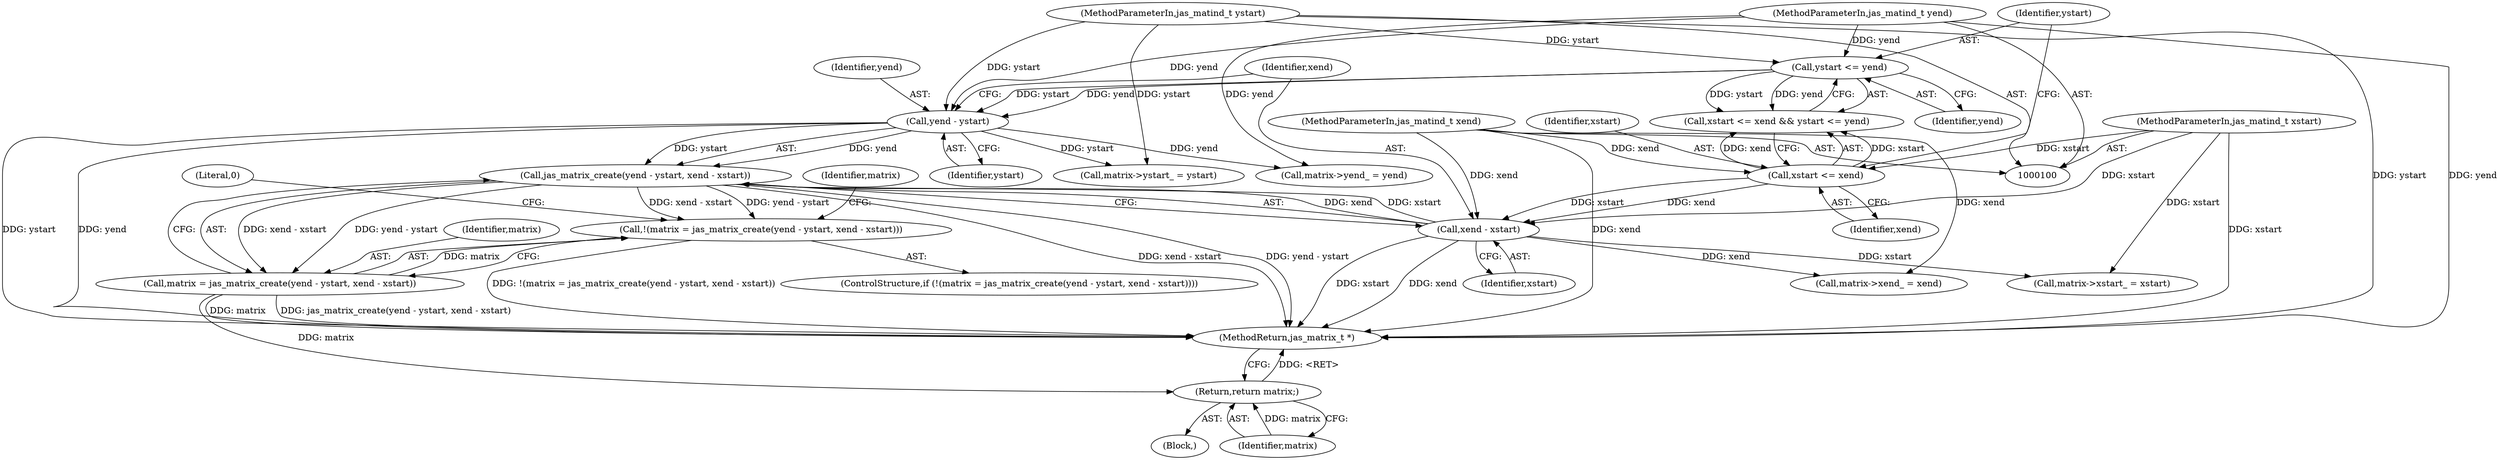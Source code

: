 digraph "0_jasper_d42b2388f7f8e0332c846675133acea151fc557a_27@API" {
"1000119" [label="(Call,jas_matrix_create(yend - ystart, xend - xstart))"];
"1000120" [label="(Call,yend - ystart)"];
"1000112" [label="(Call,ystart <= yend)"];
"1000102" [label="(MethodParameterIn,jas_matind_t ystart)"];
"1000104" [label="(MethodParameterIn,jas_matind_t yend)"];
"1000123" [label="(Call,xend - xstart)"];
"1000109" [label="(Call,xstart <= xend)"];
"1000101" [label="(MethodParameterIn,jas_matind_t xstart)"];
"1000103" [label="(MethodParameterIn,jas_matind_t xend)"];
"1000116" [label="(Call,!(matrix = jas_matrix_create(yend - ystart, xend - xstart)))"];
"1000117" [label="(Call,matrix = jas_matrix_create(yend - ystart, xend - xstart))"];
"1000149" [label="(Return,return matrix;)"];
"1000123" [label="(Call,xend - xstart)"];
"1000112" [label="(Call,ystart <= yend)"];
"1000116" [label="(Call,!(matrix = jas_matrix_create(yend - ystart, xend - xstart)))"];
"1000151" [label="(MethodReturn,jas_matrix_t *)"];
"1000121" [label="(Identifier,yend)"];
"1000144" [label="(Call,matrix->yend_ = yend)"];
"1000129" [label="(Call,matrix->xstart_ = xstart)"];
"1000114" [label="(Identifier,yend)"];
"1000124" [label="(Identifier,xend)"];
"1000125" [label="(Identifier,xstart)"];
"1000109" [label="(Call,xstart <= xend)"];
"1000101" [label="(MethodParameterIn,jas_matind_t xstart)"];
"1000105" [label="(Block,)"];
"1000113" [label="(Identifier,ystart)"];
"1000110" [label="(Identifier,xstart)"];
"1000102" [label="(MethodParameterIn,jas_matind_t ystart)"];
"1000117" [label="(Call,matrix = jas_matrix_create(yend - ystart, xend - xstart))"];
"1000119" [label="(Call,jas_matrix_create(yend - ystart, xend - xstart))"];
"1000134" [label="(Call,matrix->ystart_ = ystart)"];
"1000115" [label="(ControlStructure,if (!(matrix = jas_matrix_create(yend - ystart, xend - xstart))))"];
"1000111" [label="(Identifier,xend)"];
"1000128" [label="(Literal,0)"];
"1000118" [label="(Identifier,matrix)"];
"1000108" [label="(Call,xstart <= xend && ystart <= yend)"];
"1000104" [label="(MethodParameterIn,jas_matind_t yend)"];
"1000120" [label="(Call,yend - ystart)"];
"1000122" [label="(Identifier,ystart)"];
"1000139" [label="(Call,matrix->xend_ = xend)"];
"1000150" [label="(Identifier,matrix)"];
"1000103" [label="(MethodParameterIn,jas_matind_t xend)"];
"1000149" [label="(Return,return matrix;)"];
"1000131" [label="(Identifier,matrix)"];
"1000119" -> "1000117"  [label="AST: "];
"1000119" -> "1000123"  [label="CFG: "];
"1000120" -> "1000119"  [label="AST: "];
"1000123" -> "1000119"  [label="AST: "];
"1000117" -> "1000119"  [label="CFG: "];
"1000119" -> "1000151"  [label="DDG: xend - xstart"];
"1000119" -> "1000151"  [label="DDG: yend - ystart"];
"1000119" -> "1000116"  [label="DDG: yend - ystart"];
"1000119" -> "1000116"  [label="DDG: xend - xstart"];
"1000119" -> "1000117"  [label="DDG: yend - ystart"];
"1000119" -> "1000117"  [label="DDG: xend - xstart"];
"1000120" -> "1000119"  [label="DDG: yend"];
"1000120" -> "1000119"  [label="DDG: ystart"];
"1000123" -> "1000119"  [label="DDG: xend"];
"1000123" -> "1000119"  [label="DDG: xstart"];
"1000120" -> "1000122"  [label="CFG: "];
"1000121" -> "1000120"  [label="AST: "];
"1000122" -> "1000120"  [label="AST: "];
"1000124" -> "1000120"  [label="CFG: "];
"1000120" -> "1000151"  [label="DDG: yend"];
"1000120" -> "1000151"  [label="DDG: ystart"];
"1000112" -> "1000120"  [label="DDG: yend"];
"1000112" -> "1000120"  [label="DDG: ystart"];
"1000104" -> "1000120"  [label="DDG: yend"];
"1000102" -> "1000120"  [label="DDG: ystart"];
"1000120" -> "1000134"  [label="DDG: ystart"];
"1000120" -> "1000144"  [label="DDG: yend"];
"1000112" -> "1000108"  [label="AST: "];
"1000112" -> "1000114"  [label="CFG: "];
"1000113" -> "1000112"  [label="AST: "];
"1000114" -> "1000112"  [label="AST: "];
"1000108" -> "1000112"  [label="CFG: "];
"1000112" -> "1000108"  [label="DDG: ystart"];
"1000112" -> "1000108"  [label="DDG: yend"];
"1000102" -> "1000112"  [label="DDG: ystart"];
"1000104" -> "1000112"  [label="DDG: yend"];
"1000102" -> "1000100"  [label="AST: "];
"1000102" -> "1000151"  [label="DDG: ystart"];
"1000102" -> "1000134"  [label="DDG: ystart"];
"1000104" -> "1000100"  [label="AST: "];
"1000104" -> "1000151"  [label="DDG: yend"];
"1000104" -> "1000144"  [label="DDG: yend"];
"1000123" -> "1000125"  [label="CFG: "];
"1000124" -> "1000123"  [label="AST: "];
"1000125" -> "1000123"  [label="AST: "];
"1000123" -> "1000151"  [label="DDG: xstart"];
"1000123" -> "1000151"  [label="DDG: xend"];
"1000109" -> "1000123"  [label="DDG: xend"];
"1000109" -> "1000123"  [label="DDG: xstart"];
"1000103" -> "1000123"  [label="DDG: xend"];
"1000101" -> "1000123"  [label="DDG: xstart"];
"1000123" -> "1000129"  [label="DDG: xstart"];
"1000123" -> "1000139"  [label="DDG: xend"];
"1000109" -> "1000108"  [label="AST: "];
"1000109" -> "1000111"  [label="CFG: "];
"1000110" -> "1000109"  [label="AST: "];
"1000111" -> "1000109"  [label="AST: "];
"1000113" -> "1000109"  [label="CFG: "];
"1000108" -> "1000109"  [label="CFG: "];
"1000109" -> "1000108"  [label="DDG: xstart"];
"1000109" -> "1000108"  [label="DDG: xend"];
"1000101" -> "1000109"  [label="DDG: xstart"];
"1000103" -> "1000109"  [label="DDG: xend"];
"1000101" -> "1000100"  [label="AST: "];
"1000101" -> "1000151"  [label="DDG: xstart"];
"1000101" -> "1000129"  [label="DDG: xstart"];
"1000103" -> "1000100"  [label="AST: "];
"1000103" -> "1000151"  [label="DDG: xend"];
"1000103" -> "1000139"  [label="DDG: xend"];
"1000116" -> "1000115"  [label="AST: "];
"1000116" -> "1000117"  [label="CFG: "];
"1000117" -> "1000116"  [label="AST: "];
"1000128" -> "1000116"  [label="CFG: "];
"1000131" -> "1000116"  [label="CFG: "];
"1000116" -> "1000151"  [label="DDG: !(matrix = jas_matrix_create(yend - ystart, xend - xstart))"];
"1000117" -> "1000116"  [label="DDG: matrix"];
"1000118" -> "1000117"  [label="AST: "];
"1000117" -> "1000151"  [label="DDG: matrix"];
"1000117" -> "1000151"  [label="DDG: jas_matrix_create(yend - ystart, xend - xstart)"];
"1000117" -> "1000149"  [label="DDG: matrix"];
"1000149" -> "1000105"  [label="AST: "];
"1000149" -> "1000150"  [label="CFG: "];
"1000150" -> "1000149"  [label="AST: "];
"1000151" -> "1000149"  [label="CFG: "];
"1000149" -> "1000151"  [label="DDG: <RET>"];
"1000150" -> "1000149"  [label="DDG: matrix"];
}
